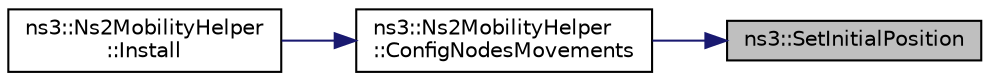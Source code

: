 digraph "ns3::SetInitialPosition"
{
 // LATEX_PDF_SIZE
  edge [fontname="Helvetica",fontsize="10",labelfontname="Helvetica",labelfontsize="10"];
  node [fontname="Helvetica",fontsize="10",shape=record];
  rankdir="RL";
  Node1 [label="ns3::SetInitialPosition",height=0.2,width=0.4,color="black", fillcolor="grey75", style="filled", fontcolor="black",tooltip="Set initial position for a node."];
  Node1 -> Node2 [dir="back",color="midnightblue",fontsize="10",style="solid",fontname="Helvetica"];
  Node2 [label="ns3::Ns2MobilityHelper\l::ConfigNodesMovements",height=0.2,width=0.4,color="black", fillcolor="white", style="filled",URL="$classns3_1_1_ns2_mobility_helper.html#a189ca299c6b01d3e96f2e2dba7a341ec",tooltip="Parses ns-2 mobility file to create ns-3 mobility events."];
  Node2 -> Node3 [dir="back",color="midnightblue",fontsize="10",style="solid",fontname="Helvetica"];
  Node3 [label="ns3::Ns2MobilityHelper\l::Install",height=0.2,width=0.4,color="black", fillcolor="white", style="filled",URL="$classns3_1_1_ns2_mobility_helper.html#a14358db40f0d769c5912214f55bb7216",tooltip=" "];
}
